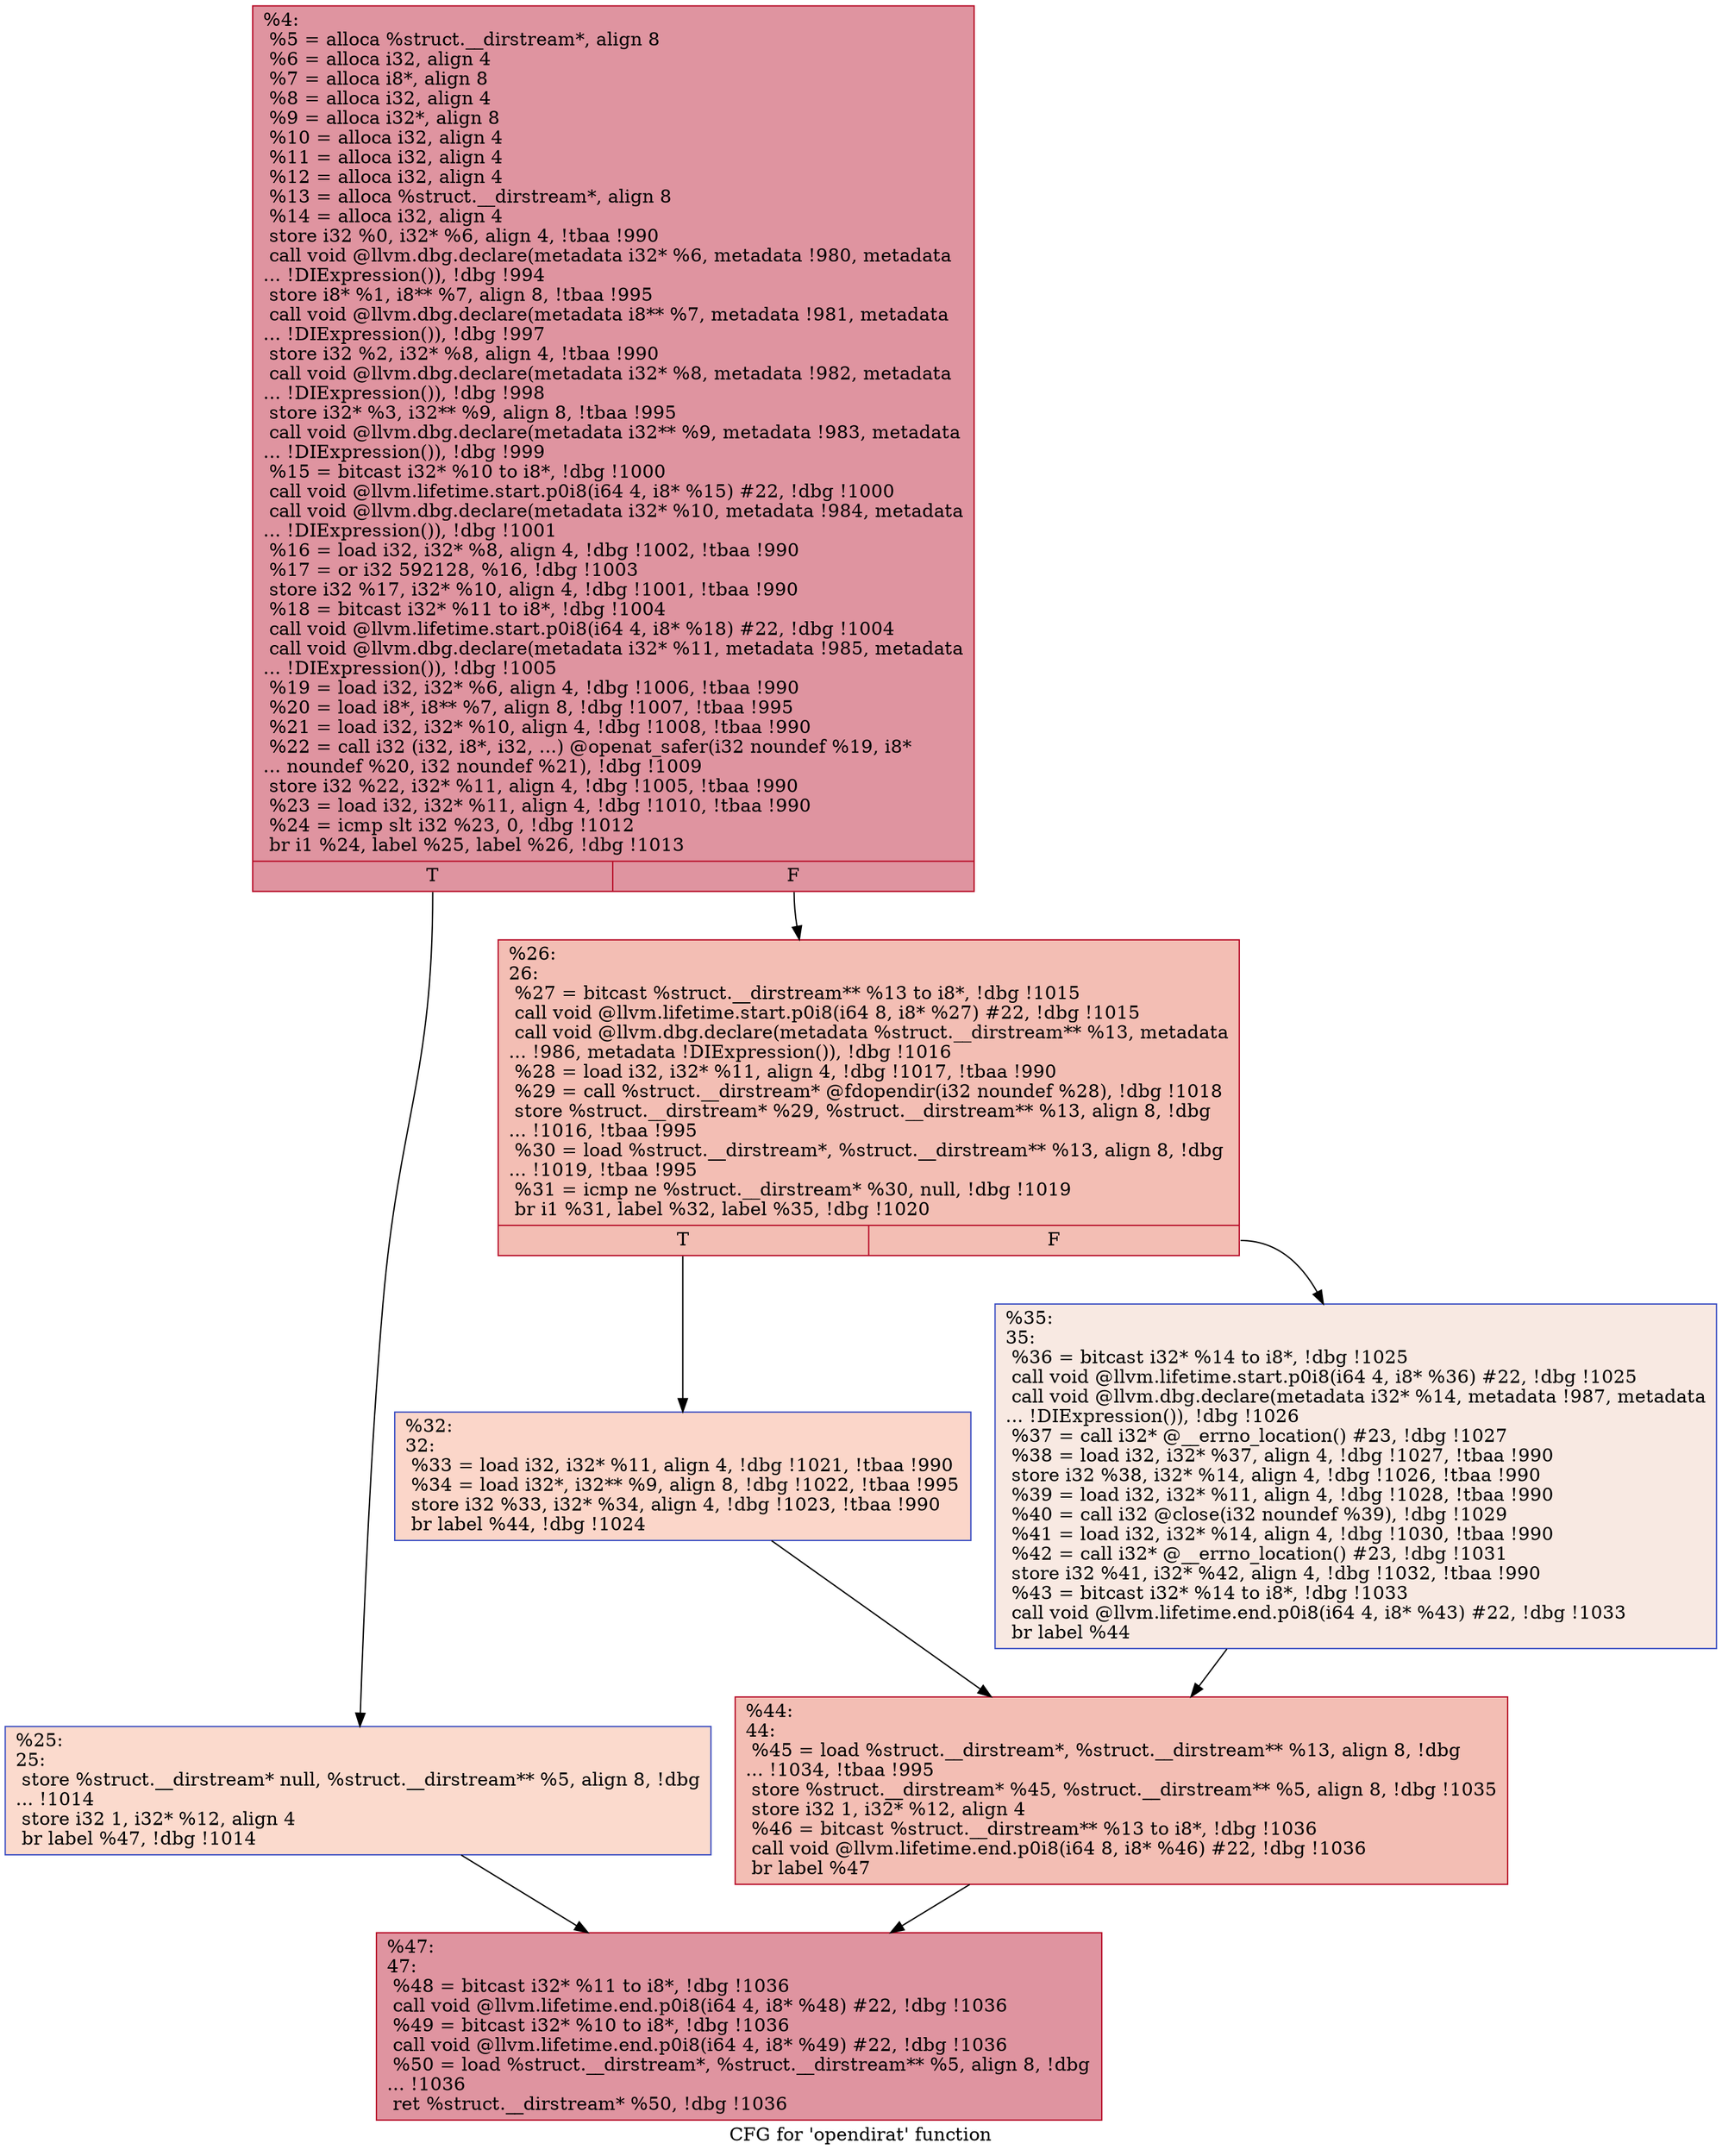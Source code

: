 digraph "CFG for 'opendirat' function" {
	label="CFG for 'opendirat' function";

	Node0x251d0e0 [shape=record,color="#b70d28ff", style=filled, fillcolor="#b70d2870",label="{%4:\l  %5 = alloca %struct.__dirstream*, align 8\l  %6 = alloca i32, align 4\l  %7 = alloca i8*, align 8\l  %8 = alloca i32, align 4\l  %9 = alloca i32*, align 8\l  %10 = alloca i32, align 4\l  %11 = alloca i32, align 4\l  %12 = alloca i32, align 4\l  %13 = alloca %struct.__dirstream*, align 8\l  %14 = alloca i32, align 4\l  store i32 %0, i32* %6, align 4, !tbaa !990\l  call void @llvm.dbg.declare(metadata i32* %6, metadata !980, metadata\l... !DIExpression()), !dbg !994\l  store i8* %1, i8** %7, align 8, !tbaa !995\l  call void @llvm.dbg.declare(metadata i8** %7, metadata !981, metadata\l... !DIExpression()), !dbg !997\l  store i32 %2, i32* %8, align 4, !tbaa !990\l  call void @llvm.dbg.declare(metadata i32* %8, metadata !982, metadata\l... !DIExpression()), !dbg !998\l  store i32* %3, i32** %9, align 8, !tbaa !995\l  call void @llvm.dbg.declare(metadata i32** %9, metadata !983, metadata\l... !DIExpression()), !dbg !999\l  %15 = bitcast i32* %10 to i8*, !dbg !1000\l  call void @llvm.lifetime.start.p0i8(i64 4, i8* %15) #22, !dbg !1000\l  call void @llvm.dbg.declare(metadata i32* %10, metadata !984, metadata\l... !DIExpression()), !dbg !1001\l  %16 = load i32, i32* %8, align 4, !dbg !1002, !tbaa !990\l  %17 = or i32 592128, %16, !dbg !1003\l  store i32 %17, i32* %10, align 4, !dbg !1001, !tbaa !990\l  %18 = bitcast i32* %11 to i8*, !dbg !1004\l  call void @llvm.lifetime.start.p0i8(i64 4, i8* %18) #22, !dbg !1004\l  call void @llvm.dbg.declare(metadata i32* %11, metadata !985, metadata\l... !DIExpression()), !dbg !1005\l  %19 = load i32, i32* %6, align 4, !dbg !1006, !tbaa !990\l  %20 = load i8*, i8** %7, align 8, !dbg !1007, !tbaa !995\l  %21 = load i32, i32* %10, align 4, !dbg !1008, !tbaa !990\l  %22 = call i32 (i32, i8*, i32, ...) @openat_safer(i32 noundef %19, i8*\l... noundef %20, i32 noundef %21), !dbg !1009\l  store i32 %22, i32* %11, align 4, !dbg !1005, !tbaa !990\l  %23 = load i32, i32* %11, align 4, !dbg !1010, !tbaa !990\l  %24 = icmp slt i32 %23, 0, !dbg !1012\l  br i1 %24, label %25, label %26, !dbg !1013\l|{<s0>T|<s1>F}}"];
	Node0x251d0e0:s0 -> Node0x251d130;
	Node0x251d0e0:s1 -> Node0x251d180;
	Node0x251d130 [shape=record,color="#3d50c3ff", style=filled, fillcolor="#f7ac8e70",label="{%25:\l25:                                               \l  store %struct.__dirstream* null, %struct.__dirstream** %5, align 8, !dbg\l... !1014\l  store i32 1, i32* %12, align 4\l  br label %47, !dbg !1014\l}"];
	Node0x251d130 -> Node0x251d2c0;
	Node0x251d180 [shape=record,color="#b70d28ff", style=filled, fillcolor="#e36c5570",label="{%26:\l26:                                               \l  %27 = bitcast %struct.__dirstream** %13 to i8*, !dbg !1015\l  call void @llvm.lifetime.start.p0i8(i64 8, i8* %27) #22, !dbg !1015\l  call void @llvm.dbg.declare(metadata %struct.__dirstream** %13, metadata\l... !986, metadata !DIExpression()), !dbg !1016\l  %28 = load i32, i32* %11, align 4, !dbg !1017, !tbaa !990\l  %29 = call %struct.__dirstream* @fdopendir(i32 noundef %28), !dbg !1018\l  store %struct.__dirstream* %29, %struct.__dirstream** %13, align 8, !dbg\l... !1016, !tbaa !995\l  %30 = load %struct.__dirstream*, %struct.__dirstream** %13, align 8, !dbg\l... !1019, !tbaa !995\l  %31 = icmp ne %struct.__dirstream* %30, null, !dbg !1019\l  br i1 %31, label %32, label %35, !dbg !1020\l|{<s0>T|<s1>F}}"];
	Node0x251d180:s0 -> Node0x251d1d0;
	Node0x251d180:s1 -> Node0x251d220;
	Node0x251d1d0 [shape=record,color="#3d50c3ff", style=filled, fillcolor="#f6a38570",label="{%32:\l32:                                               \l  %33 = load i32, i32* %11, align 4, !dbg !1021, !tbaa !990\l  %34 = load i32*, i32** %9, align 8, !dbg !1022, !tbaa !995\l  store i32 %33, i32* %34, align 4, !dbg !1023, !tbaa !990\l  br label %44, !dbg !1024\l}"];
	Node0x251d1d0 -> Node0x251d270;
	Node0x251d220 [shape=record,color="#3d50c3ff", style=filled, fillcolor="#efcebd70",label="{%35:\l35:                                               \l  %36 = bitcast i32* %14 to i8*, !dbg !1025\l  call void @llvm.lifetime.start.p0i8(i64 4, i8* %36) #22, !dbg !1025\l  call void @llvm.dbg.declare(metadata i32* %14, metadata !987, metadata\l... !DIExpression()), !dbg !1026\l  %37 = call i32* @__errno_location() #23, !dbg !1027\l  %38 = load i32, i32* %37, align 4, !dbg !1027, !tbaa !990\l  store i32 %38, i32* %14, align 4, !dbg !1026, !tbaa !990\l  %39 = load i32, i32* %11, align 4, !dbg !1028, !tbaa !990\l  %40 = call i32 @close(i32 noundef %39), !dbg !1029\l  %41 = load i32, i32* %14, align 4, !dbg !1030, !tbaa !990\l  %42 = call i32* @__errno_location() #23, !dbg !1031\l  store i32 %41, i32* %42, align 4, !dbg !1032, !tbaa !990\l  %43 = bitcast i32* %14 to i8*, !dbg !1033\l  call void @llvm.lifetime.end.p0i8(i64 4, i8* %43) #22, !dbg !1033\l  br label %44\l}"];
	Node0x251d220 -> Node0x251d270;
	Node0x251d270 [shape=record,color="#b70d28ff", style=filled, fillcolor="#e36c5570",label="{%44:\l44:                                               \l  %45 = load %struct.__dirstream*, %struct.__dirstream** %13, align 8, !dbg\l... !1034, !tbaa !995\l  store %struct.__dirstream* %45, %struct.__dirstream** %5, align 8, !dbg !1035\l  store i32 1, i32* %12, align 4\l  %46 = bitcast %struct.__dirstream** %13 to i8*, !dbg !1036\l  call void @llvm.lifetime.end.p0i8(i64 8, i8* %46) #22, !dbg !1036\l  br label %47\l}"];
	Node0x251d270 -> Node0x251d2c0;
	Node0x251d2c0 [shape=record,color="#b70d28ff", style=filled, fillcolor="#b70d2870",label="{%47:\l47:                                               \l  %48 = bitcast i32* %11 to i8*, !dbg !1036\l  call void @llvm.lifetime.end.p0i8(i64 4, i8* %48) #22, !dbg !1036\l  %49 = bitcast i32* %10 to i8*, !dbg !1036\l  call void @llvm.lifetime.end.p0i8(i64 4, i8* %49) #22, !dbg !1036\l  %50 = load %struct.__dirstream*, %struct.__dirstream** %5, align 8, !dbg\l... !1036\l  ret %struct.__dirstream* %50, !dbg !1036\l}"];
}
